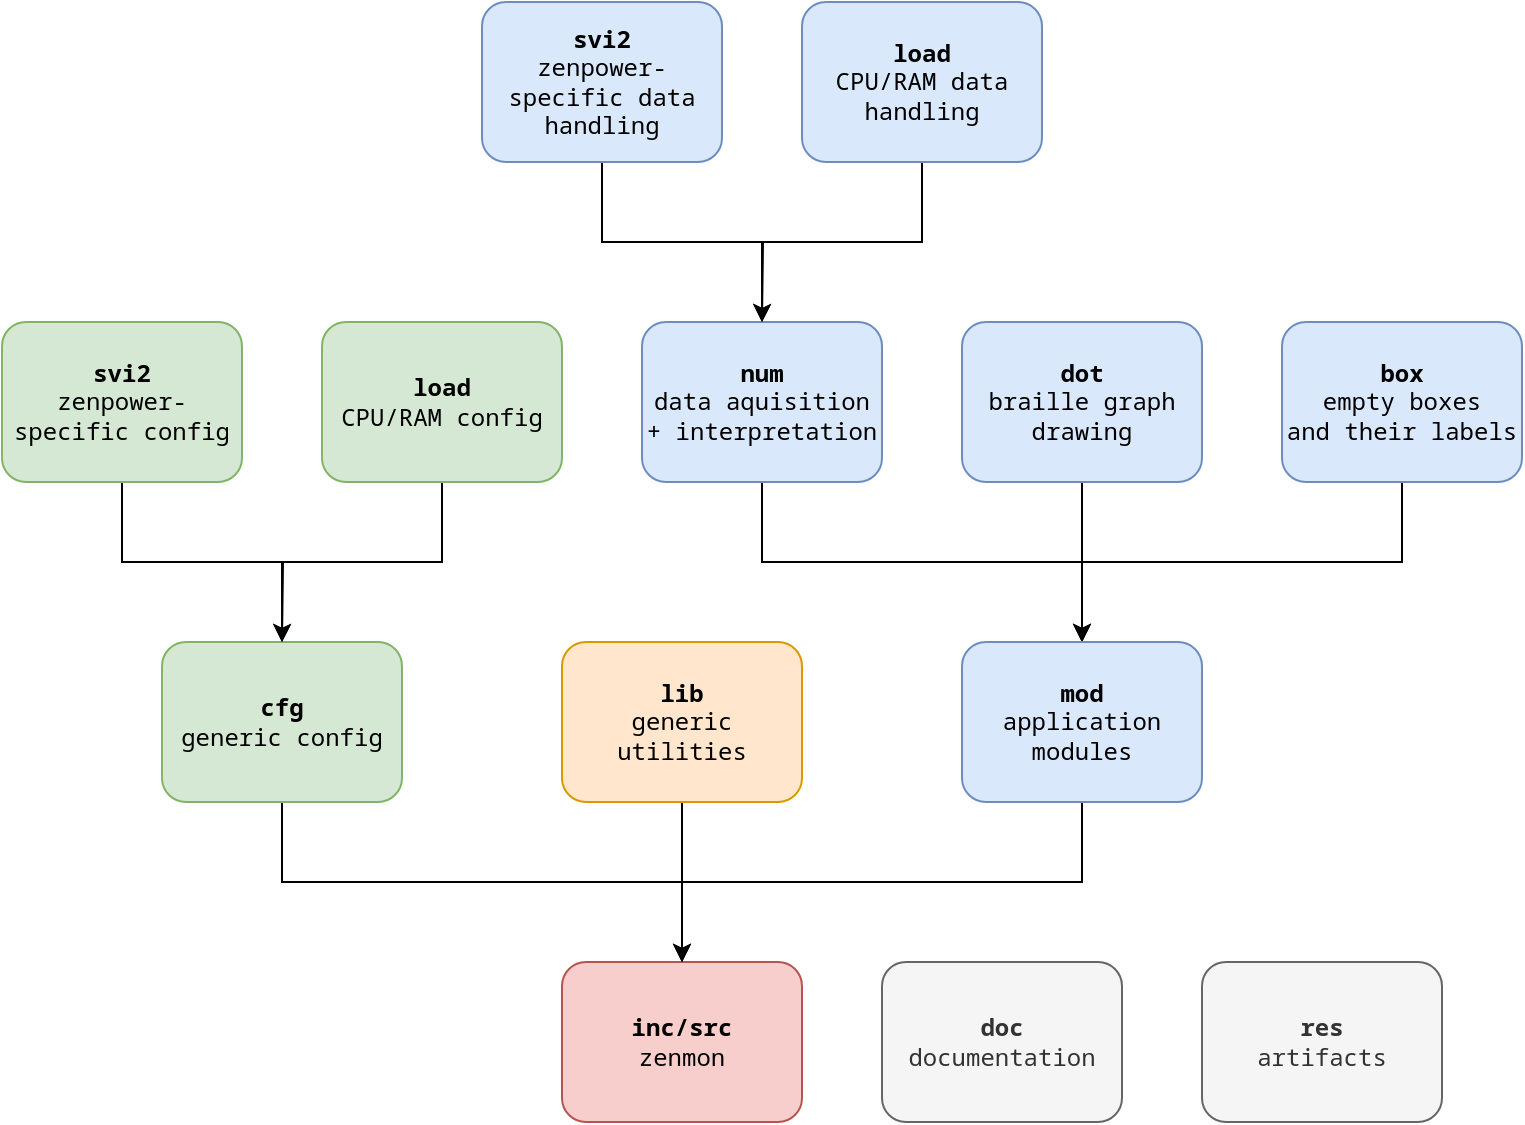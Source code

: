 <mxfile version="12.7.1" type="device"><diagram id="NC0LXuexICu6YYfwEhWe" name="Page-1"><mxGraphModel dx="2062" dy="1155" grid="1" gridSize="10" guides="1" tooltips="1" connect="1" arrows="1" fold="1" page="1" pageScale="1" pageWidth="827" pageHeight="1169" math="0" shadow="0"><root><mxCell id="0"/><mxCell id="1" parent="0"/><mxCell id="vhyAHjhozk6Osr0Buwi8-1" value="&lt;div&gt;&lt;b&gt;inc/src&lt;/b&gt;&lt;br&gt;&lt;/div&gt;&lt;div&gt;zenmon&lt;/div&gt;" style="rounded=1;whiteSpace=wrap;html=1;fontFamily=Noto Sans Mono;fillColor=#f8cecc;strokeColor=#b85450;" parent="1" vertex="1"><mxGeometry x="320" y="520" width="120" height="80" as="geometry"/></mxCell><mxCell id="vhyAHjhozk6Osr0Buwi8-10" style="edgeStyle=orthogonalEdgeStyle;rounded=0;orthogonalLoop=1;jettySize=auto;html=1;exitX=0.5;exitY=1;exitDx=0;exitDy=0;entryX=0.5;entryY=0;entryDx=0;entryDy=0;fontFamily=Noto Sans Mono;" parent="1" source="vhyAHjhozk6Osr0Buwi8-2" target="vhyAHjhozk6Osr0Buwi8-5" edge="1"><mxGeometry relative="1" as="geometry"/></mxCell><mxCell id="vhyAHjhozk6Osr0Buwi8-2" value="&lt;div&gt;&lt;b&gt;num&lt;/b&gt;&lt;/div&gt;&lt;div&gt;data aquisition + interpretation&lt;br&gt;&lt;/div&gt;" style="rounded=1;whiteSpace=wrap;html=1;fontFamily=Noto Sans Mono;fillColor=#dae8fc;strokeColor=#6c8ebf;" parent="1" vertex="1"><mxGeometry x="360" y="200" width="120" height="80" as="geometry"/></mxCell><mxCell id="vhyAHjhozk6Osr0Buwi8-11" style="edgeStyle=orthogonalEdgeStyle;rounded=0;orthogonalLoop=1;jettySize=auto;html=1;exitX=0.5;exitY=1;exitDx=0;exitDy=0;fontFamily=Noto Sans Mono;entryX=0.5;entryY=0;entryDx=0;entryDy=0;" parent="1" source="vhyAHjhozk6Osr0Buwi8-3" target="vhyAHjhozk6Osr0Buwi8-5" edge="1"><mxGeometry relative="1" as="geometry"><mxPoint x="580" y="300" as="targetPoint"/></mxGeometry></mxCell><mxCell id="vhyAHjhozk6Osr0Buwi8-3" value="&lt;div&gt;&lt;b&gt;dot&lt;/b&gt;&lt;/div&gt;&lt;div&gt;braille graph drawing&lt;br&gt;&lt;/div&gt;" style="rounded=1;whiteSpace=wrap;html=1;fontFamily=Noto Sans Mono;fillColor=#dae8fc;strokeColor=#6c8ebf;" parent="1" vertex="1"><mxGeometry x="520" y="200" width="120" height="80" as="geometry"/></mxCell><mxCell id="vhyAHjhozk6Osr0Buwi8-12" style="edgeStyle=orthogonalEdgeStyle;rounded=0;orthogonalLoop=1;jettySize=auto;html=1;exitX=0.5;exitY=1;exitDx=0;exitDy=0;fontFamily=Noto Sans Mono;entryX=0.5;entryY=0;entryDx=0;entryDy=0;" parent="1" source="vhyAHjhozk6Osr0Buwi8-4" target="vhyAHjhozk6Osr0Buwi8-5" edge="1"><mxGeometry relative="1" as="geometry"><mxPoint x="580" y="300" as="targetPoint"/></mxGeometry></mxCell><mxCell id="vhyAHjhozk6Osr0Buwi8-4" value="&lt;div&gt;&lt;b&gt;box&lt;/b&gt;&lt;/div&gt;&lt;div&gt;empty boxes&lt;/div&gt;&lt;div&gt;and their labels&lt;br&gt;&lt;/div&gt;" style="rounded=1;whiteSpace=wrap;html=1;fontFamily=Noto Sans Mono;fillColor=#dae8fc;strokeColor=#6c8ebf;" parent="1" vertex="1"><mxGeometry x="680" y="200" width="120" height="80" as="geometry"/></mxCell><mxCell id="vhyAHjhozk6Osr0Buwi8-13" style="edgeStyle=orthogonalEdgeStyle;rounded=0;orthogonalLoop=1;jettySize=auto;html=1;exitX=0.5;exitY=1;exitDx=0;exitDy=0;entryX=0.5;entryY=0;entryDx=0;entryDy=0;fontFamily=Noto Sans Mono;" parent="1" source="vhyAHjhozk6Osr0Buwi8-5" target="vhyAHjhozk6Osr0Buwi8-1" edge="1"><mxGeometry relative="1" as="geometry"/></mxCell><mxCell id="vhyAHjhozk6Osr0Buwi8-5" value="&lt;div&gt;&lt;b&gt;mod&lt;/b&gt;&lt;/div&gt;&lt;div&gt;application modules&lt;br&gt;&lt;/div&gt;" style="rounded=1;whiteSpace=wrap;html=1;fontFamily=Noto Sans Mono;fillColor=#dae8fc;strokeColor=#6c8ebf;" parent="1" vertex="1"><mxGeometry x="520" y="360" width="120" height="80" as="geometry"/></mxCell><mxCell id="vhyAHjhozk6Osr0Buwi8-8" style="edgeStyle=orthogonalEdgeStyle;rounded=0;orthogonalLoop=1;jettySize=auto;html=1;exitX=0.5;exitY=1;exitDx=0;exitDy=0;entryX=0.5;entryY=0;entryDx=0;entryDy=0;fontFamily=Noto Sans Mono;" parent="1" source="vhyAHjhozk6Osr0Buwi8-6" target="vhyAHjhozk6Osr0Buwi8-2" edge="1"><mxGeometry relative="1" as="geometry"/></mxCell><mxCell id="vhyAHjhozk6Osr0Buwi8-6" value="&lt;div&gt;&lt;b&gt;svi2&lt;/b&gt;&lt;/div&gt;&lt;div&gt;zenpower-specific data handling&lt;br&gt;&lt;/div&gt;" style="rounded=1;whiteSpace=wrap;html=1;fontFamily=Noto Sans Mono;fillColor=#dae8fc;strokeColor=#6c8ebf;" parent="1" vertex="1"><mxGeometry x="280" y="40" width="120" height="80" as="geometry"/></mxCell><mxCell id="vhyAHjhozk6Osr0Buwi8-9" style="edgeStyle=orthogonalEdgeStyle;rounded=0;orthogonalLoop=1;jettySize=auto;html=1;exitX=0.5;exitY=1;exitDx=0;exitDy=0;fontFamily=Noto Sans Mono;" parent="1" source="vhyAHjhozk6Osr0Buwi8-7" edge="1"><mxGeometry relative="1" as="geometry"><mxPoint x="420" y="200" as="targetPoint"/></mxGeometry></mxCell><mxCell id="vhyAHjhozk6Osr0Buwi8-7" value="&lt;div&gt;&lt;b&gt;load&lt;/b&gt;&lt;/div&gt;&lt;div&gt;CPU/RAM data handling&lt;br&gt;&lt;/div&gt;" style="rounded=1;whiteSpace=wrap;html=1;fontFamily=Noto Sans Mono;fillColor=#dae8fc;strokeColor=#6c8ebf;" parent="1" vertex="1"><mxGeometry x="440" y="40" width="120" height="80" as="geometry"/></mxCell><mxCell id="vhyAHjhozk6Osr0Buwi8-15" style="edgeStyle=orthogonalEdgeStyle;rounded=0;orthogonalLoop=1;jettySize=auto;html=1;exitX=0.5;exitY=1;exitDx=0;exitDy=0;entryX=0.5;entryY=0;entryDx=0;entryDy=0;fontFamily=Noto Sans Mono;" parent="1" source="vhyAHjhozk6Osr0Buwi8-14" target="vhyAHjhozk6Osr0Buwi8-1" edge="1"><mxGeometry relative="1" as="geometry"/></mxCell><mxCell id="vhyAHjhozk6Osr0Buwi8-14" value="&lt;div&gt;&lt;b&gt;cfg&lt;/b&gt;&lt;/div&gt;&lt;div&gt;generic config&lt;br&gt;&lt;/div&gt;" style="rounded=1;whiteSpace=wrap;html=1;fontFamily=Noto Sans Mono;fillColor=#d5e8d4;strokeColor=#82b366;" parent="1" vertex="1"><mxGeometry x="120" y="360" width="120" height="80" as="geometry"/></mxCell><mxCell id="BQgSsQGdHJztDHFkmmqf-3" style="edgeStyle=orthogonalEdgeStyle;rounded=0;orthogonalLoop=1;jettySize=auto;html=1;exitX=0.5;exitY=1;exitDx=0;exitDy=0;entryX=0.5;entryY=0;entryDx=0;entryDy=0;" parent="1" source="BQgSsQGdHJztDHFkmmqf-1" target="vhyAHjhozk6Osr0Buwi8-14" edge="1"><mxGeometry relative="1" as="geometry"/></mxCell><mxCell id="BQgSsQGdHJztDHFkmmqf-1" value="&lt;div&gt;&lt;b&gt;svi2&lt;/b&gt;&lt;/div&gt;&lt;div&gt;zenpower-specific config&lt;br&gt;&lt;/div&gt;" style="rounded=1;whiteSpace=wrap;html=1;fontFamily=Noto Sans Mono;fillColor=#d5e8d4;strokeColor=#82b366;" parent="1" vertex="1"><mxGeometry x="40" y="200" width="120" height="80" as="geometry"/></mxCell><mxCell id="BQgSsQGdHJztDHFkmmqf-4" style="edgeStyle=orthogonalEdgeStyle;rounded=0;orthogonalLoop=1;jettySize=auto;html=1;exitX=0.5;exitY=1;exitDx=0;exitDy=0;" parent="1" source="BQgSsQGdHJztDHFkmmqf-2" edge="1"><mxGeometry relative="1" as="geometry"><mxPoint x="180" y="360" as="targetPoint"/></mxGeometry></mxCell><mxCell id="BQgSsQGdHJztDHFkmmqf-2" value="&lt;div&gt;&lt;b&gt;load&lt;/b&gt;&lt;/div&gt;&lt;div&gt;CPU/RAM config&lt;br&gt;&lt;/div&gt;" style="rounded=1;whiteSpace=wrap;html=1;fontFamily=Noto Sans Mono;fillColor=#d5e8d4;strokeColor=#82b366;" parent="1" vertex="1"><mxGeometry x="200" y="200" width="120" height="80" as="geometry"/></mxCell><mxCell id="BQgSsQGdHJztDHFkmmqf-6" style="edgeStyle=orthogonalEdgeStyle;rounded=0;orthogonalLoop=1;jettySize=auto;html=1;exitX=0.5;exitY=1;exitDx=0;exitDy=0;entryX=0.5;entryY=0;entryDx=0;entryDy=0;" parent="1" source="BQgSsQGdHJztDHFkmmqf-5" target="vhyAHjhozk6Osr0Buwi8-1" edge="1"><mxGeometry relative="1" as="geometry"/></mxCell><mxCell id="BQgSsQGdHJztDHFkmmqf-5" value="&lt;div&gt;&lt;b&gt;lib&lt;/b&gt;&lt;/div&gt;&lt;div&gt;generic utilities&lt;br&gt;&lt;/div&gt;" style="rounded=1;whiteSpace=wrap;html=1;fontFamily=Noto Sans Mono;fillColor=#ffe6cc;strokeColor=#d79b00;" parent="1" vertex="1"><mxGeometry x="320" y="360" width="120" height="80" as="geometry"/></mxCell><mxCell id="BQgSsQGdHJztDHFkmmqf-7" value="&lt;div&gt;&lt;b&gt;doc&lt;/b&gt;&lt;/div&gt;&lt;div&gt;documentation&lt;br&gt;&lt;/div&gt;" style="rounded=1;whiteSpace=wrap;html=1;fontFamily=Noto Sans Mono;fillColor=#f5f5f5;strokeColor=#666666;fontColor=#333333;" parent="1" vertex="1"><mxGeometry x="480" y="520" width="120" height="80" as="geometry"/></mxCell><mxCell id="BQgSsQGdHJztDHFkmmqf-8" value="&lt;div&gt;&lt;b&gt;res&lt;/b&gt;&lt;/div&gt;&lt;div&gt;artifacts&lt;br&gt;&lt;/div&gt;" style="rounded=1;whiteSpace=wrap;html=1;fontFamily=Noto Sans Mono;fillColor=#f5f5f5;strokeColor=#666666;fontColor=#333333;" parent="1" vertex="1"><mxGeometry x="640" y="520" width="120" height="80" as="geometry"/></mxCell></root></mxGraphModel></diagram></mxfile>